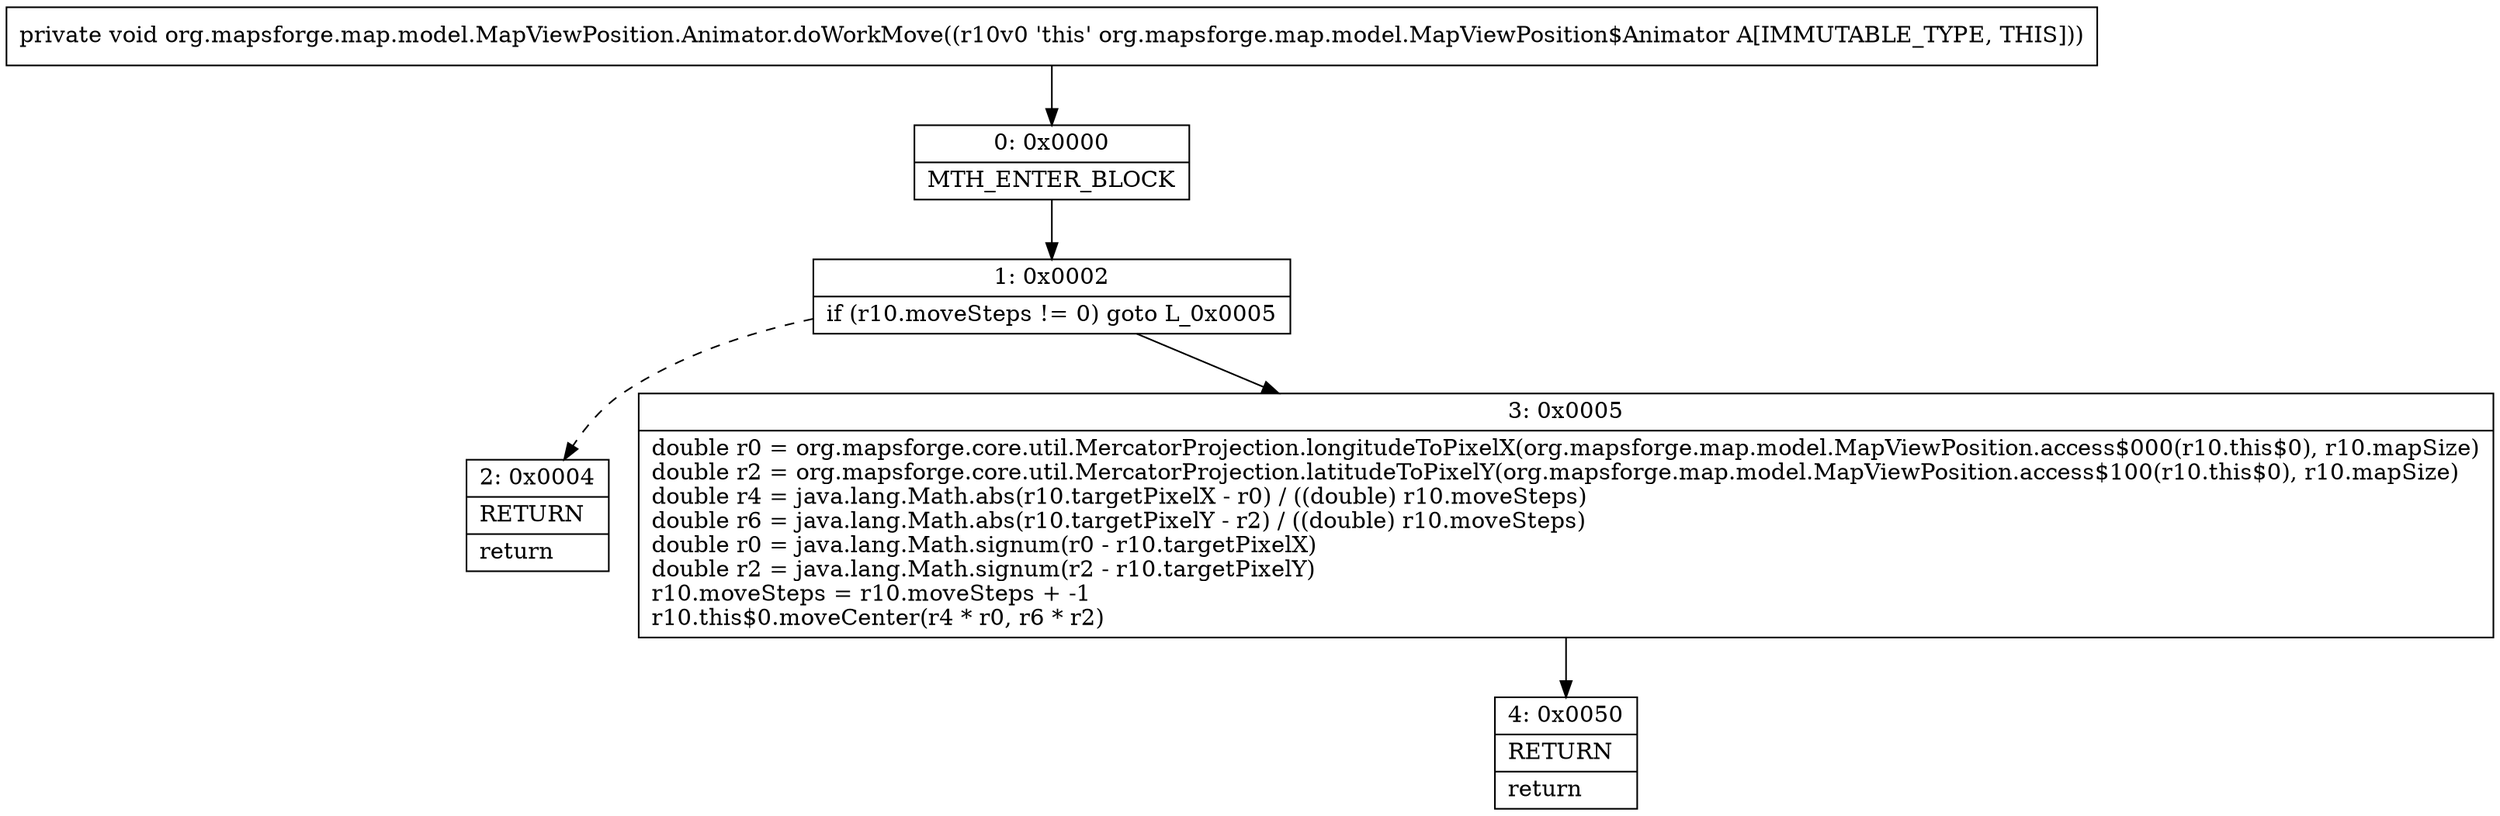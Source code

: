 digraph "CFG fororg.mapsforge.map.model.MapViewPosition.Animator.doWorkMove()V" {
Node_0 [shape=record,label="{0\:\ 0x0000|MTH_ENTER_BLOCK\l}"];
Node_1 [shape=record,label="{1\:\ 0x0002|if (r10.moveSteps != 0) goto L_0x0005\l}"];
Node_2 [shape=record,label="{2\:\ 0x0004|RETURN\l|return\l}"];
Node_3 [shape=record,label="{3\:\ 0x0005|double r0 = org.mapsforge.core.util.MercatorProjection.longitudeToPixelX(org.mapsforge.map.model.MapViewPosition.access$000(r10.this$0), r10.mapSize)\ldouble r2 = org.mapsforge.core.util.MercatorProjection.latitudeToPixelY(org.mapsforge.map.model.MapViewPosition.access$100(r10.this$0), r10.mapSize)\ldouble r4 = java.lang.Math.abs(r10.targetPixelX \- r0) \/ ((double) r10.moveSteps)\ldouble r6 = java.lang.Math.abs(r10.targetPixelY \- r2) \/ ((double) r10.moveSteps)\ldouble r0 = java.lang.Math.signum(r0 \- r10.targetPixelX)\ldouble r2 = java.lang.Math.signum(r2 \- r10.targetPixelY)\lr10.moveSteps = r10.moveSteps + \-1\lr10.this$0.moveCenter(r4 * r0, r6 * r2)\l}"];
Node_4 [shape=record,label="{4\:\ 0x0050|RETURN\l|return\l}"];
MethodNode[shape=record,label="{private void org.mapsforge.map.model.MapViewPosition.Animator.doWorkMove((r10v0 'this' org.mapsforge.map.model.MapViewPosition$Animator A[IMMUTABLE_TYPE, THIS])) }"];
MethodNode -> Node_0;
Node_0 -> Node_1;
Node_1 -> Node_2[style=dashed];
Node_1 -> Node_3;
Node_3 -> Node_4;
}

